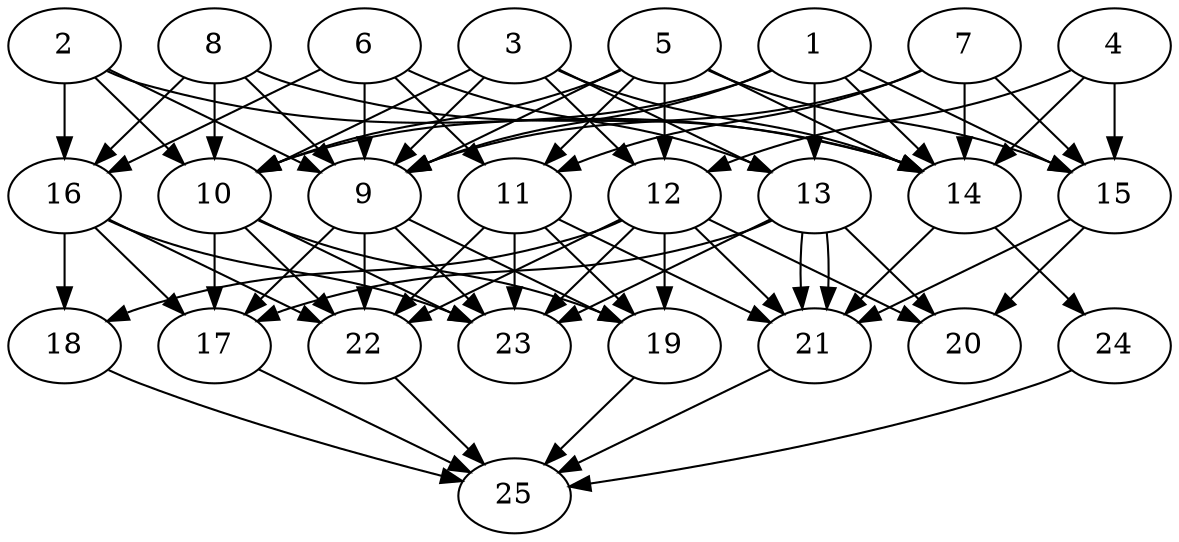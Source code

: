 // DAG automatically generated by daggen at Thu Oct  3 14:00:40 2019
// ./daggen --dot -n 25 --ccr 0.5 --fat 0.7 --regular 0.9 --density 0.9 --mindata 5242880 --maxdata 52428800 
digraph G {
  1 [size="49326080", alpha="0.20", expect_size="24663040"] 
  1 -> 9 [size ="24663040"]
  1 -> 10 [size ="24663040"]
  1 -> 13 [size ="24663040"]
  1 -> 14 [size ="24663040"]
  1 -> 15 [size ="24663040"]
  2 [size="18851840", alpha="0.02", expect_size="9425920"] 
  2 -> 9 [size ="9425920"]
  2 -> 10 [size ="9425920"]
  2 -> 14 [size ="9425920"]
  2 -> 16 [size ="9425920"]
  3 [size="59166720", alpha="0.02", expect_size="29583360"] 
  3 -> 9 [size ="29583360"]
  3 -> 10 [size ="29583360"]
  3 -> 12 [size ="29583360"]
  3 -> 13 [size ="29583360"]
  3 -> 14 [size ="29583360"]
  4 [size="13320192", alpha="0.03", expect_size="6660096"] 
  4 -> 12 [size ="6660096"]
  4 -> 14 [size ="6660096"]
  4 -> 15 [size ="6660096"]
  5 [size="74975232", alpha="0.14", expect_size="37487616"] 
  5 -> 9 [size ="37487616"]
  5 -> 10 [size ="37487616"]
  5 -> 11 [size ="37487616"]
  5 -> 12 [size ="37487616"]
  5 -> 14 [size ="37487616"]
  5 -> 15 [size ="37487616"]
  6 [size="72863744", alpha="0.18", expect_size="36431872"] 
  6 -> 9 [size ="36431872"]
  6 -> 11 [size ="36431872"]
  6 -> 13 [size ="36431872"]
  6 -> 16 [size ="36431872"]
  7 [size="83988480", alpha="0.15", expect_size="41994240"] 
  7 -> 9 [size ="41994240"]
  7 -> 11 [size ="41994240"]
  7 -> 14 [size ="41994240"]
  7 -> 15 [size ="41994240"]
  8 [size="34621440", alpha="0.11", expect_size="17310720"] 
  8 -> 9 [size ="17310720"]
  8 -> 10 [size ="17310720"]
  8 -> 14 [size ="17310720"]
  8 -> 16 [size ="17310720"]
  9 [size="31922176", alpha="0.13", expect_size="15961088"] 
  9 -> 17 [size ="15961088"]
  9 -> 19 [size ="15961088"]
  9 -> 22 [size ="15961088"]
  9 -> 23 [size ="15961088"]
  10 [size="50589696", alpha="0.02", expect_size="25294848"] 
  10 -> 17 [size ="25294848"]
  10 -> 19 [size ="25294848"]
  10 -> 22 [size ="25294848"]
  10 -> 23 [size ="25294848"]
  11 [size="61016064", alpha="0.07", expect_size="30508032"] 
  11 -> 19 [size ="30508032"]
  11 -> 21 [size ="30508032"]
  11 -> 22 [size ="30508032"]
  11 -> 23 [size ="30508032"]
  12 [size="59107328", alpha="0.03", expect_size="29553664"] 
  12 -> 18 [size ="29553664"]
  12 -> 19 [size ="29553664"]
  12 -> 20 [size ="29553664"]
  12 -> 21 [size ="29553664"]
  12 -> 22 [size ="29553664"]
  12 -> 23 [size ="29553664"]
  13 [size="69261312", alpha="0.02", expect_size="34630656"] 
  13 -> 17 [size ="34630656"]
  13 -> 20 [size ="34630656"]
  13 -> 21 [size ="34630656"]
  13 -> 21 [size ="34630656"]
  13 -> 23 [size ="34630656"]
  14 [size="77070336", alpha="0.11", expect_size="38535168"] 
  14 -> 21 [size ="38535168"]
  14 -> 24 [size ="38535168"]
  15 [size="91205632", alpha="0.08", expect_size="45602816"] 
  15 -> 20 [size ="45602816"]
  15 -> 21 [size ="45602816"]
  16 [size="60622848", alpha="0.00", expect_size="30311424"] 
  16 -> 17 [size ="30311424"]
  16 -> 18 [size ="30311424"]
  16 -> 22 [size ="30311424"]
  16 -> 23 [size ="30311424"]
  17 [size="52119552", alpha="0.12", expect_size="26059776"] 
  17 -> 25 [size ="26059776"]
  18 [size="27275264", alpha="0.07", expect_size="13637632"] 
  18 -> 25 [size ="13637632"]
  19 [size="79507456", alpha="0.02", expect_size="39753728"] 
  19 -> 25 [size ="39753728"]
  20 [size="46694400", alpha="0.03", expect_size="23347200"] 
  21 [size="55963648", alpha="0.12", expect_size="27981824"] 
  21 -> 25 [size ="27981824"]
  22 [size="88014848", alpha="0.02", expect_size="44007424"] 
  22 -> 25 [size ="44007424"]
  23 [size="103692288", alpha="0.03", expect_size="51846144"] 
  24 [size="17797120", alpha="0.05", expect_size="8898560"] 
  24 -> 25 [size ="8898560"]
  25 [size="69679104", alpha="0.00", expect_size="34839552"] 
}
